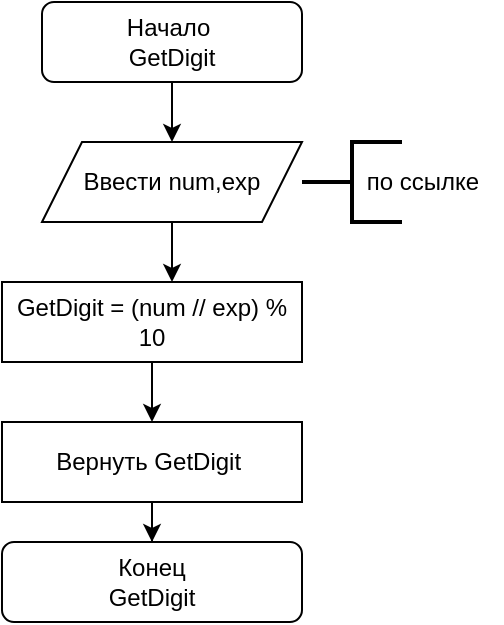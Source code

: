 <mxfile version="25.0.3">
  <diagram name="Страница — 1" id="26g38Lpi_LiVlZbMlhuH">
    <mxGraphModel dx="1434" dy="746" grid="1" gridSize="10" guides="1" tooltips="1" connect="1" arrows="1" fold="1" page="1" pageScale="1" pageWidth="827" pageHeight="1169" math="0" shadow="0">
      <root>
        <mxCell id="0" />
        <mxCell id="1" parent="0" />
        <mxCell id="mzMOUxtRFe1stgDWz0tn-3" style="edgeStyle=orthogonalEdgeStyle;rounded=0;orthogonalLoop=1;jettySize=auto;html=1;" edge="1" parent="1" source="mzMOUxtRFe1stgDWz0tn-4" target="mzMOUxtRFe1stgDWz0tn-6">
          <mxGeometry relative="1" as="geometry">
            <mxPoint x="405" y="100" as="targetPoint" />
          </mxGeometry>
        </mxCell>
        <mxCell id="mzMOUxtRFe1stgDWz0tn-4" value="Начало&amp;nbsp;&lt;div&gt;GetDigit&lt;/div&gt;" style="rounded=1;whiteSpace=wrap;html=1;" vertex="1" parent="1">
          <mxGeometry x="340" y="10" width="130" height="40" as="geometry" />
        </mxCell>
        <mxCell id="mzMOUxtRFe1stgDWz0tn-5" style="edgeStyle=orthogonalEdgeStyle;rounded=0;orthogonalLoop=1;jettySize=auto;html=1;" edge="1" parent="1" source="mzMOUxtRFe1stgDWz0tn-6">
          <mxGeometry relative="1" as="geometry">
            <mxPoint x="405" y="150" as="targetPoint" />
          </mxGeometry>
        </mxCell>
        <mxCell id="mzMOUxtRFe1stgDWz0tn-6" value="Ввести num,exp" style="shape=parallelogram;perimeter=parallelogramPerimeter;whiteSpace=wrap;html=1;fixedSize=1;" vertex="1" parent="1">
          <mxGeometry x="340" y="80" width="130" height="40" as="geometry" />
        </mxCell>
        <mxCell id="mzMOUxtRFe1stgDWz0tn-7" style="edgeStyle=orthogonalEdgeStyle;rounded=0;orthogonalLoop=1;jettySize=auto;html=1;entryX=0.5;entryY=0;entryDx=0;entryDy=0;" edge="1" parent="1" source="mzMOUxtRFe1stgDWz0tn-8" target="mzMOUxtRFe1stgDWz0tn-11">
          <mxGeometry relative="1" as="geometry" />
        </mxCell>
        <mxCell id="mzMOUxtRFe1stgDWz0tn-8" value="GetDigit = (num // exp) % 10" style="rounded=0;whiteSpace=wrap;html=1;" vertex="1" parent="1">
          <mxGeometry x="320" y="150" width="150" height="40" as="geometry" />
        </mxCell>
        <mxCell id="mzMOUxtRFe1stgDWz0tn-9" value="Конец&lt;div&gt;GetDigit&lt;/div&gt;" style="rounded=1;whiteSpace=wrap;html=1;" vertex="1" parent="1">
          <mxGeometry x="320" y="280" width="150" height="40" as="geometry" />
        </mxCell>
        <mxCell id="mzMOUxtRFe1stgDWz0tn-10" style="edgeStyle=orthogonalEdgeStyle;rounded=0;orthogonalLoop=1;jettySize=auto;html=1;entryX=0.5;entryY=0;entryDx=0;entryDy=0;" edge="1" parent="1" source="mzMOUxtRFe1stgDWz0tn-11" target="mzMOUxtRFe1stgDWz0tn-9">
          <mxGeometry relative="1" as="geometry" />
        </mxCell>
        <mxCell id="mzMOUxtRFe1stgDWz0tn-11" value="Вернуть GetDigit&amp;nbsp;" style="rounded=0;whiteSpace=wrap;html=1;" vertex="1" parent="1">
          <mxGeometry x="320" y="220" width="150" height="40" as="geometry" />
        </mxCell>
        <mxCell id="mzMOUxtRFe1stgDWz0tn-12" value="" style="strokeWidth=2;html=1;shape=mxgraph.flowchart.annotation_2;align=left;labelPosition=right;pointerEvents=1;" vertex="1" parent="1">
          <mxGeometry x="470" y="80" width="50" height="40" as="geometry" />
        </mxCell>
        <mxCell id="mzMOUxtRFe1stgDWz0tn-13" value="по ссылке" style="text;html=1;align=center;verticalAlign=middle;resizable=0;points=[];autosize=1;strokeColor=none;fillColor=none;" vertex="1" parent="1">
          <mxGeometry x="490" y="85" width="80" height="30" as="geometry" />
        </mxCell>
      </root>
    </mxGraphModel>
  </diagram>
</mxfile>
